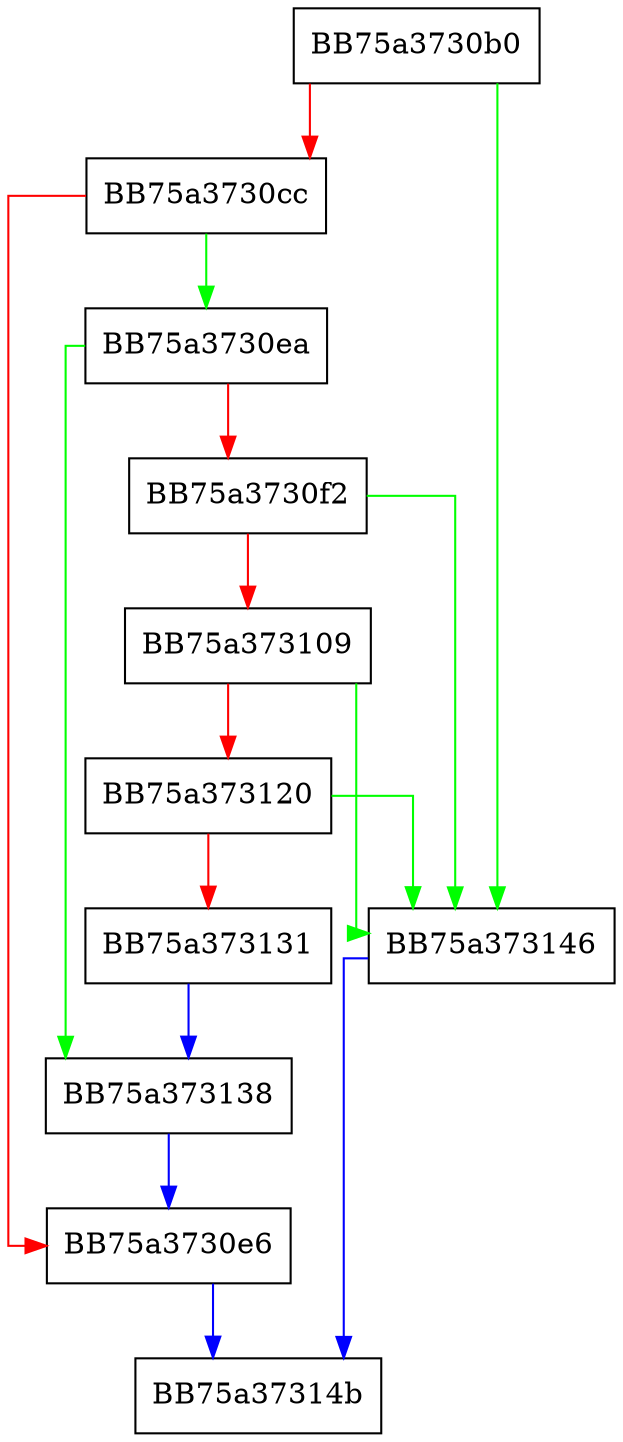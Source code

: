 digraph add_new_threat {
  node [shape="box"];
  graph [splines=ortho];
  BB75a3730b0 -> BB75a373146 [color="green"];
  BB75a3730b0 -> BB75a3730cc [color="red"];
  BB75a3730cc -> BB75a3730ea [color="green"];
  BB75a3730cc -> BB75a3730e6 [color="red"];
  BB75a3730e6 -> BB75a37314b [color="blue"];
  BB75a3730ea -> BB75a373138 [color="green"];
  BB75a3730ea -> BB75a3730f2 [color="red"];
  BB75a3730f2 -> BB75a373146 [color="green"];
  BB75a3730f2 -> BB75a373109 [color="red"];
  BB75a373109 -> BB75a373146 [color="green"];
  BB75a373109 -> BB75a373120 [color="red"];
  BB75a373120 -> BB75a373146 [color="green"];
  BB75a373120 -> BB75a373131 [color="red"];
  BB75a373131 -> BB75a373138 [color="blue"];
  BB75a373138 -> BB75a3730e6 [color="blue"];
  BB75a373146 -> BB75a37314b [color="blue"];
}